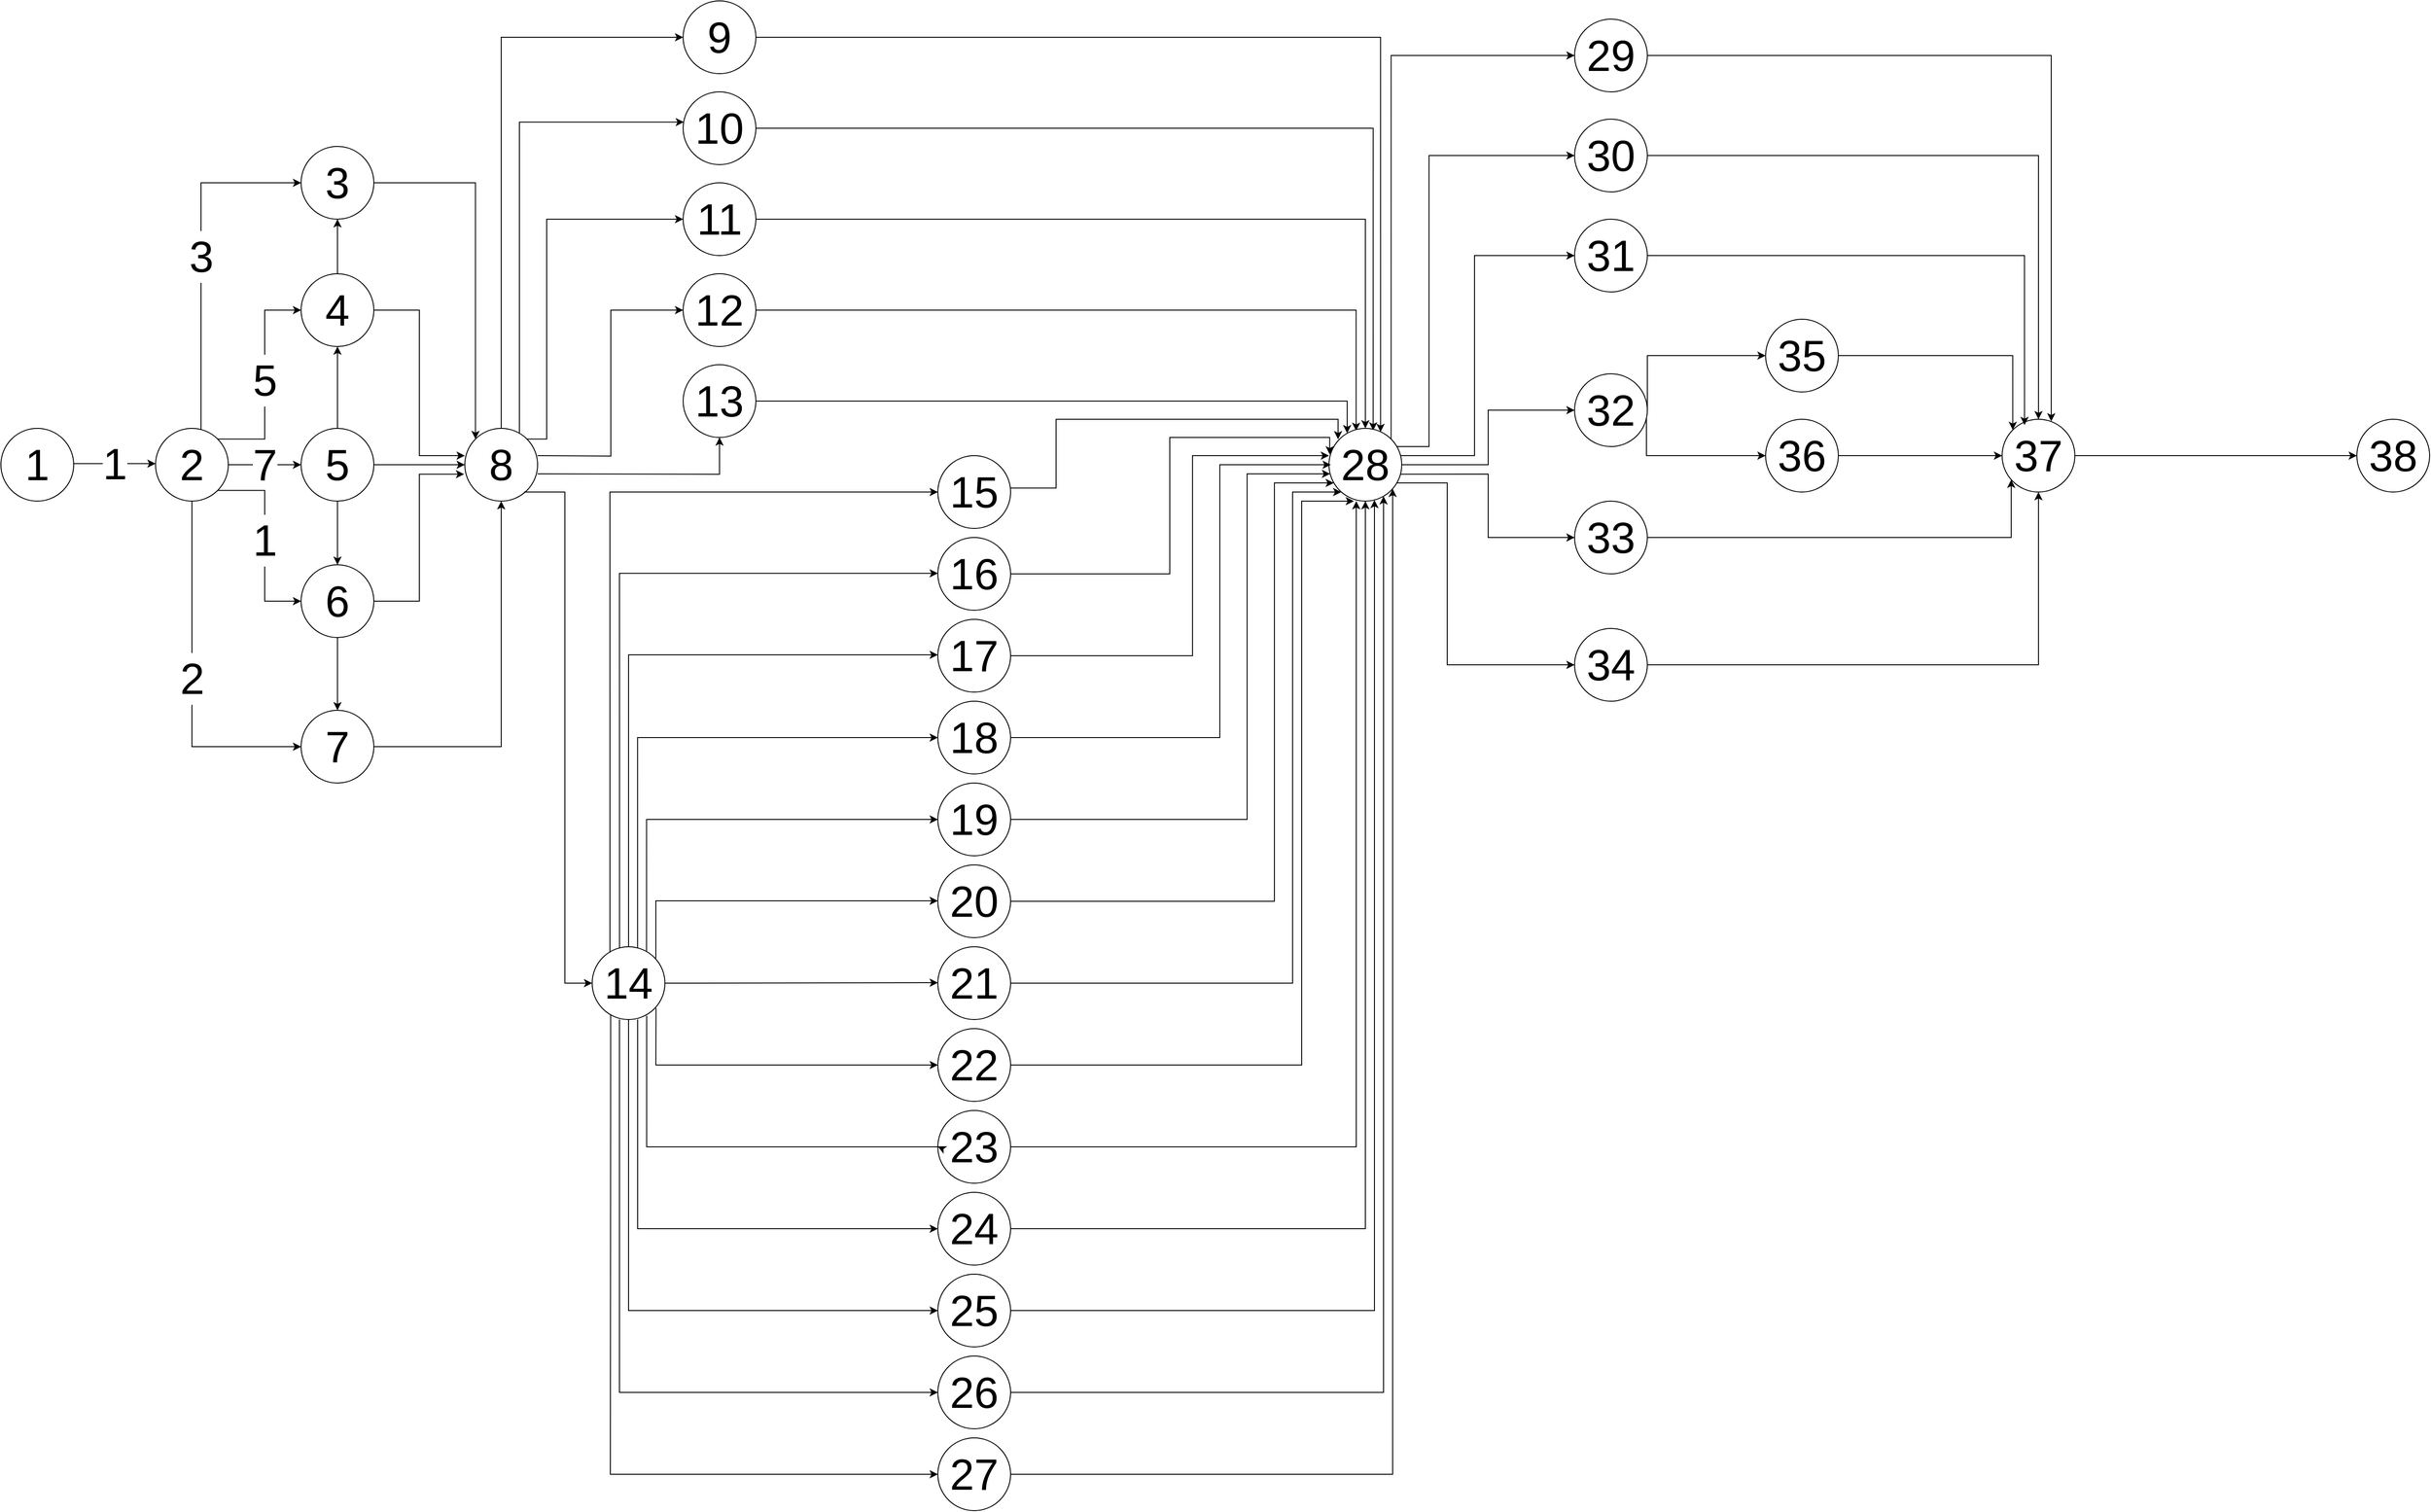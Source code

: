 <mxfile version="22.1.7" type="github">
  <diagram name="Page-1" id="XXb1IejKNrJXjLM5Afj6">
    <mxGraphModel dx="2333" dy="1204" grid="1" gridSize="10" guides="1" tooltips="1" connect="1" arrows="1" fold="1" page="1" pageScale="1" pageWidth="3300" pageHeight="4681" math="0" shadow="0">
      <root>
        <mxCell id="0" />
        <mxCell id="1" parent="0" />
        <mxCell id="Bg_qymxzV5IfsE4DtpFk-2" value="&lt;font style=&quot;font-size: 48px;&quot;&gt;1&lt;/font&gt;" style="endArrow=classic;html=1;rounded=0;" edge="1" parent="1">
          <mxGeometry width="50" height="50" relative="1" as="geometry">
            <mxPoint x="120" y="848.75" as="sourcePoint" />
            <mxPoint x="210" y="848.75" as="targetPoint" />
          </mxGeometry>
        </mxCell>
        <mxCell id="Bg_qymxzV5IfsE4DtpFk-1" value="&lt;font style=&quot;font-size: 48px;&quot;&gt;1&lt;/font&gt;" style="ellipse;whiteSpace=wrap;html=1;aspect=fixed;" vertex="1" parent="1">
          <mxGeometry x="40" y="810" width="80" height="80" as="geometry" />
        </mxCell>
        <mxCell id="Bg_qymxzV5IfsE4DtpFk-44" value="&lt;font style=&quot;font-size: 48px;&quot;&gt;7&lt;/font&gt;" style="edgeStyle=orthogonalEdgeStyle;rounded=0;orthogonalLoop=1;jettySize=auto;html=1;" edge="1" parent="1" source="Bg_qymxzV5IfsE4DtpFk-3" target="Bg_qymxzV5IfsE4DtpFk-39">
          <mxGeometry relative="1" as="geometry" />
        </mxCell>
        <mxCell id="Bg_qymxzV5IfsE4DtpFk-117" value="&lt;font style=&quot;font-size: 48px;&quot;&gt;3&lt;/font&gt;" style="edgeStyle=orthogonalEdgeStyle;rounded=0;orthogonalLoop=1;jettySize=auto;html=1;entryX=0;entryY=0.5;entryDx=0;entryDy=0;" edge="1" parent="1" source="Bg_qymxzV5IfsE4DtpFk-3" target="Bg_qymxzV5IfsE4DtpFk-41">
          <mxGeometry relative="1" as="geometry">
            <Array as="points">
              <mxPoint x="260" y="540" />
            </Array>
          </mxGeometry>
        </mxCell>
        <mxCell id="Bg_qymxzV5IfsE4DtpFk-118" value="&lt;font style=&quot;font-size: 48px;&quot;&gt;5&lt;/font&gt;" style="edgeStyle=orthogonalEdgeStyle;rounded=0;orthogonalLoop=1;jettySize=auto;html=1;exitX=1;exitY=0;exitDx=0;exitDy=0;entryX=0;entryY=0.5;entryDx=0;entryDy=0;" edge="1" parent="1" source="Bg_qymxzV5IfsE4DtpFk-3" target="Bg_qymxzV5IfsE4DtpFk-40">
          <mxGeometry relative="1" as="geometry" />
        </mxCell>
        <mxCell id="Bg_qymxzV5IfsE4DtpFk-119" value="&lt;font style=&quot;font-size: 48px;&quot;&gt;1&lt;/font&gt;" style="edgeStyle=orthogonalEdgeStyle;rounded=0;orthogonalLoop=1;jettySize=auto;html=1;exitX=1;exitY=1;exitDx=0;exitDy=0;entryX=0;entryY=0.5;entryDx=0;entryDy=0;" edge="1" parent="1" source="Bg_qymxzV5IfsE4DtpFk-3" target="Bg_qymxzV5IfsE4DtpFk-38">
          <mxGeometry relative="1" as="geometry" />
        </mxCell>
        <mxCell id="Bg_qymxzV5IfsE4DtpFk-120" value="&lt;font style=&quot;font-size: 48px;&quot;&gt;2&lt;/font&gt;" style="edgeStyle=orthogonalEdgeStyle;rounded=0;orthogonalLoop=1;jettySize=auto;html=1;exitX=0.5;exitY=1;exitDx=0;exitDy=0;entryX=0;entryY=0.5;entryDx=0;entryDy=0;" edge="1" parent="1" source="Bg_qymxzV5IfsE4DtpFk-3" target="Bg_qymxzV5IfsE4DtpFk-37">
          <mxGeometry relative="1" as="geometry" />
        </mxCell>
        <mxCell id="Bg_qymxzV5IfsE4DtpFk-3" value="&lt;font style=&quot;font-size: 48px;&quot;&gt;2&lt;/font&gt;" style="ellipse;whiteSpace=wrap;html=1;aspect=fixed;" vertex="1" parent="1">
          <mxGeometry x="210" y="810" width="80" height="80" as="geometry" />
        </mxCell>
        <mxCell id="Bg_qymxzV5IfsE4DtpFk-5" value="&lt;font style=&quot;font-size: 48px;&quot;&gt;38&lt;/font&gt;" style="ellipse;whiteSpace=wrap;html=1;aspect=fixed;" vertex="1" parent="1">
          <mxGeometry x="2630" y="800" width="80" height="80" as="geometry" />
        </mxCell>
        <mxCell id="Bg_qymxzV5IfsE4DtpFk-6" value="&lt;font style=&quot;font-size: 48px;&quot;&gt;29&lt;/font&gt;" style="ellipse;whiteSpace=wrap;html=1;aspect=fixed;" vertex="1" parent="1">
          <mxGeometry x="1770" y="360" width="80" height="80" as="geometry" />
        </mxCell>
        <mxCell id="Bg_qymxzV5IfsE4DtpFk-112" style="edgeStyle=orthogonalEdgeStyle;rounded=0;orthogonalLoop=1;jettySize=auto;html=1;entryX=0;entryY=0.5;entryDx=0;entryDy=0;" edge="1" parent="1" source="Bg_qymxzV5IfsE4DtpFk-7" target="Bg_qymxzV5IfsE4DtpFk-5">
          <mxGeometry relative="1" as="geometry" />
        </mxCell>
        <mxCell id="Bg_qymxzV5IfsE4DtpFk-7" value="&lt;font style=&quot;font-size: 48px;&quot;&gt;37&lt;/font&gt;" style="ellipse;whiteSpace=wrap;html=1;aspect=fixed;" vertex="1" parent="1">
          <mxGeometry x="2240" y="800" width="80" height="80" as="geometry" />
        </mxCell>
        <mxCell id="Bg_qymxzV5IfsE4DtpFk-111" style="edgeStyle=orthogonalEdgeStyle;rounded=0;orthogonalLoop=1;jettySize=auto;html=1;entryX=0;entryY=0.5;entryDx=0;entryDy=0;" edge="1" parent="1" source="Bg_qymxzV5IfsE4DtpFk-8" target="Bg_qymxzV5IfsE4DtpFk-7">
          <mxGeometry relative="1" as="geometry" />
        </mxCell>
        <mxCell id="Bg_qymxzV5IfsE4DtpFk-8" value="&lt;font style=&quot;font-size: 48px;&quot;&gt;36&lt;/font&gt;" style="ellipse;whiteSpace=wrap;html=1;aspect=fixed;" vertex="1" parent="1">
          <mxGeometry x="1980" y="800" width="80" height="80" as="geometry" />
        </mxCell>
        <mxCell id="Bg_qymxzV5IfsE4DtpFk-106" style="edgeStyle=orthogonalEdgeStyle;rounded=0;orthogonalLoop=1;jettySize=auto;html=1;entryX=0;entryY=0;entryDx=0;entryDy=0;" edge="1" parent="1" source="Bg_qymxzV5IfsE4DtpFk-9" target="Bg_qymxzV5IfsE4DtpFk-7">
          <mxGeometry relative="1" as="geometry" />
        </mxCell>
        <mxCell id="Bg_qymxzV5IfsE4DtpFk-9" value="&lt;font style=&quot;font-size: 48px;&quot;&gt;35&lt;/font&gt;" style="ellipse;whiteSpace=wrap;html=1;aspect=fixed;" vertex="1" parent="1">
          <mxGeometry x="1980" y="690" width="80" height="80" as="geometry" />
        </mxCell>
        <mxCell id="Bg_qymxzV5IfsE4DtpFk-10" value="&lt;font style=&quot;font-size: 48px;&quot;&gt;34&lt;/font&gt;" style="ellipse;whiteSpace=wrap;html=1;aspect=fixed;" vertex="1" parent="1">
          <mxGeometry x="1770" y="1030" width="80" height="80" as="geometry" />
        </mxCell>
        <mxCell id="Bg_qymxzV5IfsE4DtpFk-109" style="edgeStyle=orthogonalEdgeStyle;rounded=0;orthogonalLoop=1;jettySize=auto;html=1;" edge="1" parent="1" source="Bg_qymxzV5IfsE4DtpFk-11" target="Bg_qymxzV5IfsE4DtpFk-7">
          <mxGeometry relative="1" as="geometry">
            <Array as="points">
              <mxPoint x="2250" y="930" />
            </Array>
          </mxGeometry>
        </mxCell>
        <mxCell id="Bg_qymxzV5IfsE4DtpFk-11" value="&lt;font style=&quot;font-size: 48px;&quot;&gt;33&lt;/font&gt;" style="ellipse;whiteSpace=wrap;html=1;aspect=fixed;" vertex="1" parent="1">
          <mxGeometry x="1770" y="890" width="80" height="80" as="geometry" />
        </mxCell>
        <mxCell id="Bg_qymxzV5IfsE4DtpFk-101" style="edgeStyle=orthogonalEdgeStyle;rounded=0;orthogonalLoop=1;jettySize=auto;html=1;entryX=0;entryY=0.5;entryDx=0;entryDy=0;exitX=1;exitY=0.5;exitDx=0;exitDy=0;" edge="1" parent="1" source="Bg_qymxzV5IfsE4DtpFk-12" target="Bg_qymxzV5IfsE4DtpFk-9">
          <mxGeometry relative="1" as="geometry">
            <Array as="points">
              <mxPoint x="1850" y="730" />
            </Array>
          </mxGeometry>
        </mxCell>
        <mxCell id="Bg_qymxzV5IfsE4DtpFk-102" style="edgeStyle=orthogonalEdgeStyle;rounded=0;orthogonalLoop=1;jettySize=auto;html=1;entryX=0;entryY=0.5;entryDx=0;entryDy=0;exitX=1;exitY=0.5;exitDx=0;exitDy=0;" edge="1" parent="1" source="Bg_qymxzV5IfsE4DtpFk-12" target="Bg_qymxzV5IfsE4DtpFk-8">
          <mxGeometry relative="1" as="geometry">
            <Array as="points">
              <mxPoint x="1849" y="790" />
              <mxPoint x="1849" y="840" />
            </Array>
          </mxGeometry>
        </mxCell>
        <mxCell id="Bg_qymxzV5IfsE4DtpFk-12" value="&lt;font style=&quot;font-size: 48px;&quot;&gt;32&lt;/font&gt;" style="ellipse;whiteSpace=wrap;html=1;aspect=fixed;" vertex="1" parent="1">
          <mxGeometry x="1770" y="750" width="80" height="80" as="geometry" />
        </mxCell>
        <mxCell id="Bg_qymxzV5IfsE4DtpFk-13" value="&lt;font style=&quot;font-size: 48px;&quot;&gt;31&lt;/font&gt;" style="ellipse;whiteSpace=wrap;html=1;aspect=fixed;" vertex="1" parent="1">
          <mxGeometry x="1770" y="580" width="80" height="80" as="geometry" />
        </mxCell>
        <mxCell id="Bg_qymxzV5IfsE4DtpFk-104" style="edgeStyle=orthogonalEdgeStyle;rounded=0;orthogonalLoop=1;jettySize=auto;html=1;entryX=0.5;entryY=0;entryDx=0;entryDy=0;" edge="1" parent="1" source="Bg_qymxzV5IfsE4DtpFk-14" target="Bg_qymxzV5IfsE4DtpFk-7">
          <mxGeometry relative="1" as="geometry" />
        </mxCell>
        <mxCell id="Bg_qymxzV5IfsE4DtpFk-14" value="&lt;font style=&quot;font-size: 48px;&quot;&gt;30&lt;/font&gt;" style="ellipse;whiteSpace=wrap;html=1;aspect=fixed;" vertex="1" parent="1">
          <mxGeometry x="1770" y="470" width="80" height="80" as="geometry" />
        </mxCell>
        <mxCell id="Bg_qymxzV5IfsE4DtpFk-84" style="edgeStyle=orthogonalEdgeStyle;rounded=0;orthogonalLoop=1;jettySize=auto;html=1;" edge="1" parent="1" source="Bg_qymxzV5IfsE4DtpFk-15" target="Bg_qymxzV5IfsE4DtpFk-36">
          <mxGeometry relative="1" as="geometry">
            <mxPoint x="1540" y="885.077" as="targetPoint" />
            <Array as="points">
              <mxPoint x="1550" y="1780" />
            </Array>
          </mxGeometry>
        </mxCell>
        <mxCell id="Bg_qymxzV5IfsE4DtpFk-15" value="&lt;font style=&quot;font-size: 48px;&quot;&gt;25&lt;/font&gt;" style="ellipse;whiteSpace=wrap;html=1;aspect=fixed;" vertex="1" parent="1">
          <mxGeometry x="1070" y="1740" width="80" height="80" as="geometry" />
        </mxCell>
        <mxCell id="Bg_qymxzV5IfsE4DtpFk-82" style="edgeStyle=orthogonalEdgeStyle;rounded=0;orthogonalLoop=1;jettySize=auto;html=1;" edge="1" parent="1" source="Bg_qymxzV5IfsE4DtpFk-16" target="Bg_qymxzV5IfsE4DtpFk-36">
          <mxGeometry relative="1" as="geometry">
            <Array as="points">
              <mxPoint x="1570" y="1960" />
            </Array>
          </mxGeometry>
        </mxCell>
        <mxCell id="Bg_qymxzV5IfsE4DtpFk-16" value="&lt;font style=&quot;font-size: 48px;&quot;&gt;27&lt;/font&gt;" style="ellipse;whiteSpace=wrap;html=1;aspect=fixed;" vertex="1" parent="1">
          <mxGeometry x="1070" y="1920" width="80" height="80" as="geometry" />
        </mxCell>
        <mxCell id="Bg_qymxzV5IfsE4DtpFk-18" value="&lt;font style=&quot;font-size: 48px;&quot;&gt;26&lt;/font&gt;" style="ellipse;whiteSpace=wrap;html=1;aspect=fixed;" vertex="1" parent="1">
          <mxGeometry x="1070" y="1830" width="80" height="80" as="geometry" />
        </mxCell>
        <mxCell id="Bg_qymxzV5IfsE4DtpFk-85" style="edgeStyle=orthogonalEdgeStyle;rounded=0;orthogonalLoop=1;jettySize=auto;html=1;entryX=0.5;entryY=1;entryDx=0;entryDy=0;" edge="1" parent="1" source="Bg_qymxzV5IfsE4DtpFk-19" target="Bg_qymxzV5IfsE4DtpFk-36">
          <mxGeometry relative="1" as="geometry">
            <mxPoint x="1530" y="890.0" as="targetPoint" />
            <Array as="points">
              <mxPoint x="1540" y="1690" />
            </Array>
          </mxGeometry>
        </mxCell>
        <mxCell id="Bg_qymxzV5IfsE4DtpFk-19" value="&lt;font style=&quot;font-size: 48px;&quot;&gt;24&lt;/font&gt;" style="ellipse;whiteSpace=wrap;html=1;aspect=fixed;" vertex="1" parent="1">
          <mxGeometry x="1070" y="1650" width="80" height="80" as="geometry" />
        </mxCell>
        <mxCell id="Bg_qymxzV5IfsE4DtpFk-20" value="&lt;font style=&quot;font-size: 48px;&quot;&gt;23&lt;/font&gt;" style="ellipse;whiteSpace=wrap;html=1;aspect=fixed;" vertex="1" parent="1">
          <mxGeometry x="1070" y="1560" width="80" height="80" as="geometry" />
        </mxCell>
        <mxCell id="Bg_qymxzV5IfsE4DtpFk-21" value="&lt;font style=&quot;font-size: 48px;&quot;&gt;22&lt;/font&gt;" style="ellipse;whiteSpace=wrap;html=1;aspect=fixed;" vertex="1" parent="1">
          <mxGeometry x="1070" y="1470" width="80" height="80" as="geometry" />
        </mxCell>
        <mxCell id="Bg_qymxzV5IfsE4DtpFk-89" style="edgeStyle=orthogonalEdgeStyle;rounded=0;orthogonalLoop=1;jettySize=auto;html=1;" edge="1" parent="1" source="Bg_qymxzV5IfsE4DtpFk-22" target="Bg_qymxzV5IfsE4DtpFk-36">
          <mxGeometry relative="1" as="geometry">
            <mxPoint x="1470" y="910.0" as="targetPoint" />
            <Array as="points">
              <mxPoint x="1460" y="1420" />
              <mxPoint x="1460" y="880" />
            </Array>
          </mxGeometry>
        </mxCell>
        <mxCell id="Bg_qymxzV5IfsE4DtpFk-22" value="&lt;font style=&quot;font-size: 48px;&quot;&gt;21&lt;/font&gt;" style="ellipse;whiteSpace=wrap;html=1;aspect=fixed;" vertex="1" parent="1">
          <mxGeometry x="1070" y="1380" width="80" height="80" as="geometry" />
        </mxCell>
        <mxCell id="Bg_qymxzV5IfsE4DtpFk-23" value="&lt;font style=&quot;font-size: 48px;&quot;&gt;20&lt;/font&gt;" style="ellipse;whiteSpace=wrap;html=1;aspect=fixed;" vertex="1" parent="1">
          <mxGeometry x="1070" y="1290" width="80" height="80" as="geometry" />
        </mxCell>
        <mxCell id="Bg_qymxzV5IfsE4DtpFk-91" style="edgeStyle=orthogonalEdgeStyle;rounded=0;orthogonalLoop=1;jettySize=auto;html=1;" edge="1" parent="1" source="Bg_qymxzV5IfsE4DtpFk-24" target="Bg_qymxzV5IfsE4DtpFk-36">
          <mxGeometry relative="1" as="geometry">
            <Array as="points">
              <mxPoint x="1410" y="1240" />
              <mxPoint x="1410" y="860" />
            </Array>
          </mxGeometry>
        </mxCell>
        <mxCell id="Bg_qymxzV5IfsE4DtpFk-24" value="&lt;font style=&quot;font-size: 48px;&quot;&gt;19&lt;/font&gt;" style="ellipse;whiteSpace=wrap;html=1;aspect=fixed;" vertex="1" parent="1">
          <mxGeometry x="1070" y="1200" width="80" height="80" as="geometry" />
        </mxCell>
        <mxCell id="Bg_qymxzV5IfsE4DtpFk-25" value="&lt;font style=&quot;font-size: 48px;&quot;&gt;18&lt;/font&gt;" style="ellipse;whiteSpace=wrap;html=1;aspect=fixed;" vertex="1" parent="1">
          <mxGeometry x="1070" y="1110" width="80" height="80" as="geometry" />
        </mxCell>
        <mxCell id="Bg_qymxzV5IfsE4DtpFk-93" style="edgeStyle=orthogonalEdgeStyle;rounded=0;orthogonalLoop=1;jettySize=auto;html=1;entryX=0;entryY=0.375;entryDx=0;entryDy=0;entryPerimeter=0;" edge="1" parent="1" source="Bg_qymxzV5IfsE4DtpFk-26" target="Bg_qymxzV5IfsE4DtpFk-36">
          <mxGeometry relative="1" as="geometry">
            <mxPoint x="1490" y="860" as="targetPoint" />
            <Array as="points">
              <mxPoint x="1350" y="1060" />
              <mxPoint x="1350" y="840" />
            </Array>
          </mxGeometry>
        </mxCell>
        <mxCell id="Bg_qymxzV5IfsE4DtpFk-26" value="&lt;font style=&quot;font-size: 48px;&quot;&gt;17&lt;/font&gt;" style="ellipse;whiteSpace=wrap;html=1;aspect=fixed;" vertex="1" parent="1">
          <mxGeometry x="1070" y="1020" width="80" height="80" as="geometry" />
        </mxCell>
        <mxCell id="Bg_qymxzV5IfsE4DtpFk-81" style="edgeStyle=orthogonalEdgeStyle;rounded=0;orthogonalLoop=1;jettySize=auto;html=1;entryX=0.01;entryY=0.358;entryDx=0;entryDy=0;entryPerimeter=0;" edge="1" parent="1" source="Bg_qymxzV5IfsE4DtpFk-27" target="Bg_qymxzV5IfsE4DtpFk-36">
          <mxGeometry relative="1" as="geometry">
            <Array as="points">
              <mxPoint x="1325" y="970" />
              <mxPoint x="1325" y="820" />
              <mxPoint x="1501" y="820" />
            </Array>
          </mxGeometry>
        </mxCell>
        <mxCell id="Bg_qymxzV5IfsE4DtpFk-27" value="&lt;font style=&quot;font-size: 48px;&quot;&gt;16&lt;/font&gt;" style="ellipse;whiteSpace=wrap;html=1;aspect=fixed;" vertex="1" parent="1">
          <mxGeometry x="1070" y="930" width="80" height="80" as="geometry" />
        </mxCell>
        <mxCell id="Bg_qymxzV5IfsE4DtpFk-28" value="&lt;font style=&quot;font-size: 48px;&quot;&gt;15&lt;/font&gt;" style="ellipse;whiteSpace=wrap;html=1;aspect=fixed;" vertex="1" parent="1">
          <mxGeometry x="1070" y="840" width="80" height="80" as="geometry" />
        </mxCell>
        <mxCell id="Bg_qymxzV5IfsE4DtpFk-29" value="&lt;font style=&quot;font-size: 48px;&quot;&gt;8&lt;/font&gt;" style="ellipse;whiteSpace=wrap;html=1;aspect=fixed;" vertex="1" parent="1">
          <mxGeometry x="550" y="810" width="80" height="80" as="geometry" />
        </mxCell>
        <mxCell id="Bg_qymxzV5IfsE4DtpFk-30" value="&lt;font style=&quot;font-size: 48px;&quot;&gt;14&lt;/font&gt;" style="ellipse;whiteSpace=wrap;html=1;aspect=fixed;" vertex="1" parent="1">
          <mxGeometry x="690" y="1380" width="80" height="80" as="geometry" />
        </mxCell>
        <mxCell id="Bg_qymxzV5IfsE4DtpFk-75" style="edgeStyle=orthogonalEdgeStyle;rounded=0;orthogonalLoop=1;jettySize=auto;html=1;exitX=1;exitY=0.5;exitDx=0;exitDy=0;" edge="1" parent="1" source="Bg_qymxzV5IfsE4DtpFk-31" target="Bg_qymxzV5IfsE4DtpFk-36">
          <mxGeometry relative="1" as="geometry">
            <Array as="points">
              <mxPoint x="1520" y="780" />
            </Array>
          </mxGeometry>
        </mxCell>
        <mxCell id="Bg_qymxzV5IfsE4DtpFk-31" value="&lt;font style=&quot;font-size: 48px;&quot;&gt;13&lt;/font&gt;" style="ellipse;whiteSpace=wrap;html=1;aspect=fixed;" vertex="1" parent="1">
          <mxGeometry x="790" y="740" width="80" height="80" as="geometry" />
        </mxCell>
        <mxCell id="Bg_qymxzV5IfsE4DtpFk-77" style="edgeStyle=orthogonalEdgeStyle;rounded=0;orthogonalLoop=1;jettySize=auto;html=1;entryX=0.373;entryY=0.034;entryDx=0;entryDy=0;entryPerimeter=0;" edge="1" parent="1" source="Bg_qymxzV5IfsE4DtpFk-32" target="Bg_qymxzV5IfsE4DtpFk-36">
          <mxGeometry relative="1" as="geometry" />
        </mxCell>
        <mxCell id="Bg_qymxzV5IfsE4DtpFk-32" value="&lt;font style=&quot;font-size: 48px;&quot;&gt;12&lt;/font&gt;" style="ellipse;whiteSpace=wrap;html=1;aspect=fixed;" vertex="1" parent="1">
          <mxGeometry x="790" y="640" width="80" height="80" as="geometry" />
        </mxCell>
        <mxCell id="Bg_qymxzV5IfsE4DtpFk-78" style="edgeStyle=orthogonalEdgeStyle;rounded=0;orthogonalLoop=1;jettySize=auto;html=1;" edge="1" parent="1" source="Bg_qymxzV5IfsE4DtpFk-33" target="Bg_qymxzV5IfsE4DtpFk-36">
          <mxGeometry relative="1" as="geometry" />
        </mxCell>
        <mxCell id="Bg_qymxzV5IfsE4DtpFk-33" value="&lt;font style=&quot;font-size: 48px;&quot;&gt;11&lt;/font&gt;" style="ellipse;whiteSpace=wrap;html=1;aspect=fixed;" vertex="1" parent="1">
          <mxGeometry x="790" y="540" width="80" height="80" as="geometry" />
        </mxCell>
        <mxCell id="Bg_qymxzV5IfsE4DtpFk-79" style="edgeStyle=orthogonalEdgeStyle;rounded=0;orthogonalLoop=1;jettySize=auto;html=1;entryX=0.607;entryY=0.029;entryDx=0;entryDy=0;entryPerimeter=0;" edge="1" parent="1" source="Bg_qymxzV5IfsE4DtpFk-34" target="Bg_qymxzV5IfsE4DtpFk-36">
          <mxGeometry relative="1" as="geometry">
            <mxPoint x="1530" y="800.0" as="targetPoint" />
          </mxGeometry>
        </mxCell>
        <mxCell id="Bg_qymxzV5IfsE4DtpFk-34" value="&lt;font style=&quot;font-size: 48px;&quot;&gt;10&lt;/font&gt;" style="ellipse;whiteSpace=wrap;html=1;aspect=fixed;" vertex="1" parent="1">
          <mxGeometry x="790" y="440" width="80" height="80" as="geometry" />
        </mxCell>
        <mxCell id="Bg_qymxzV5IfsE4DtpFk-35" value="&lt;font style=&quot;font-size: 48px;&quot;&gt;9&lt;/font&gt;" style="ellipse;whiteSpace=wrap;html=1;aspect=fixed;" vertex="1" parent="1">
          <mxGeometry x="790" y="340" width="80" height="80" as="geometry" />
        </mxCell>
        <mxCell id="Bg_qymxzV5IfsE4DtpFk-94" style="edgeStyle=orthogonalEdgeStyle;rounded=0;orthogonalLoop=1;jettySize=auto;html=1;entryX=0;entryY=0.5;entryDx=0;entryDy=0;" edge="1" parent="1" source="Bg_qymxzV5IfsE4DtpFk-36" target="Bg_qymxzV5IfsE4DtpFk-12">
          <mxGeometry relative="1" as="geometry" />
        </mxCell>
        <mxCell id="Bg_qymxzV5IfsE4DtpFk-95" style="edgeStyle=orthogonalEdgeStyle;rounded=0;orthogonalLoop=1;jettySize=auto;html=1;exitX=1;exitY=0;exitDx=0;exitDy=0;entryX=0;entryY=0.5;entryDx=0;entryDy=0;" edge="1" parent="1" source="Bg_qymxzV5IfsE4DtpFk-36" target="Bg_qymxzV5IfsE4DtpFk-13">
          <mxGeometry relative="1" as="geometry">
            <Array as="points">
              <mxPoint x="1568" y="840" />
              <mxPoint x="1660" y="840" />
              <mxPoint x="1660" y="620" />
            </Array>
          </mxGeometry>
        </mxCell>
        <mxCell id="Bg_qymxzV5IfsE4DtpFk-98" style="edgeStyle=orthogonalEdgeStyle;rounded=0;orthogonalLoop=1;jettySize=auto;html=1;exitX=0.98;exitY=0.629;exitDx=0;exitDy=0;entryX=0;entryY=0.5;entryDx=0;entryDy=0;exitPerimeter=0;" edge="1" parent="1" source="Bg_qymxzV5IfsE4DtpFk-36" target="Bg_qymxzV5IfsE4DtpFk-11">
          <mxGeometry relative="1" as="geometry" />
        </mxCell>
        <mxCell id="Bg_qymxzV5IfsE4DtpFk-99" style="edgeStyle=orthogonalEdgeStyle;rounded=0;orthogonalLoop=1;jettySize=auto;html=1;entryX=0;entryY=0.5;entryDx=0;entryDy=0;" edge="1" parent="1" source="Bg_qymxzV5IfsE4DtpFk-36" target="Bg_qymxzV5IfsE4DtpFk-10">
          <mxGeometry relative="1" as="geometry">
            <Array as="points">
              <mxPoint x="1630" y="870" />
              <mxPoint x="1630" y="1070" />
            </Array>
          </mxGeometry>
        </mxCell>
        <mxCell id="Bg_qymxzV5IfsE4DtpFk-36" value="&lt;font style=&quot;font-size: 48px;&quot;&gt;28&lt;/font&gt;" style="ellipse;whiteSpace=wrap;html=1;aspect=fixed;" vertex="1" parent="1">
          <mxGeometry x="1500" y="810" width="80" height="80" as="geometry" />
        </mxCell>
        <mxCell id="Bg_qymxzV5IfsE4DtpFk-116" style="edgeStyle=orthogonalEdgeStyle;rounded=0;orthogonalLoop=1;jettySize=auto;html=1;entryX=0.5;entryY=1;entryDx=0;entryDy=0;" edge="1" parent="1" source="Bg_qymxzV5IfsE4DtpFk-37" target="Bg_qymxzV5IfsE4DtpFk-29">
          <mxGeometry relative="1" as="geometry" />
        </mxCell>
        <mxCell id="Bg_qymxzV5IfsE4DtpFk-37" value="&lt;font style=&quot;font-size: 48px;&quot;&gt;7&lt;/font&gt;" style="ellipse;whiteSpace=wrap;html=1;aspect=fixed;" vertex="1" parent="1">
          <mxGeometry x="370" y="1120" width="80" height="80" as="geometry" />
        </mxCell>
        <mxCell id="Bg_qymxzV5IfsE4DtpFk-48" value="" style="edgeStyle=orthogonalEdgeStyle;rounded=0;orthogonalLoop=1;jettySize=auto;html=1;" edge="1" parent="1" source="Bg_qymxzV5IfsE4DtpFk-38" target="Bg_qymxzV5IfsE4DtpFk-37">
          <mxGeometry relative="1" as="geometry" />
        </mxCell>
        <mxCell id="Bg_qymxzV5IfsE4DtpFk-38" value="&lt;font style=&quot;font-size: 48px;&quot;&gt;6&lt;/font&gt;" style="ellipse;whiteSpace=wrap;html=1;aspect=fixed;" vertex="1" parent="1">
          <mxGeometry x="370" y="960" width="80" height="80" as="geometry" />
        </mxCell>
        <mxCell id="Bg_qymxzV5IfsE4DtpFk-45" value="" style="edgeStyle=orthogonalEdgeStyle;rounded=0;orthogonalLoop=1;jettySize=auto;html=1;" edge="1" parent="1" source="Bg_qymxzV5IfsE4DtpFk-39" target="Bg_qymxzV5IfsE4DtpFk-40">
          <mxGeometry relative="1" as="geometry" />
        </mxCell>
        <mxCell id="Bg_qymxzV5IfsE4DtpFk-47" value="" style="edgeStyle=orthogonalEdgeStyle;rounded=0;orthogonalLoop=1;jettySize=auto;html=1;" edge="1" parent="1" source="Bg_qymxzV5IfsE4DtpFk-39" target="Bg_qymxzV5IfsE4DtpFk-38">
          <mxGeometry relative="1" as="geometry" />
        </mxCell>
        <mxCell id="Bg_qymxzV5IfsE4DtpFk-49" value="" style="edgeStyle=orthogonalEdgeStyle;rounded=0;orthogonalLoop=1;jettySize=auto;html=1;" edge="1" parent="1" source="Bg_qymxzV5IfsE4DtpFk-39" target="Bg_qymxzV5IfsE4DtpFk-29">
          <mxGeometry relative="1" as="geometry" />
        </mxCell>
        <mxCell id="Bg_qymxzV5IfsE4DtpFk-39" value="&lt;font style=&quot;font-size: 48px;&quot;&gt;5&lt;/font&gt;" style="ellipse;whiteSpace=wrap;html=1;aspect=fixed;" vertex="1" parent="1">
          <mxGeometry x="370" y="810" width="80" height="80" as="geometry" />
        </mxCell>
        <mxCell id="Bg_qymxzV5IfsE4DtpFk-46" value="" style="edgeStyle=orthogonalEdgeStyle;rounded=0;orthogonalLoop=1;jettySize=auto;html=1;" edge="1" parent="1" source="Bg_qymxzV5IfsE4DtpFk-40" target="Bg_qymxzV5IfsE4DtpFk-41">
          <mxGeometry relative="1" as="geometry" />
        </mxCell>
        <mxCell id="Bg_qymxzV5IfsE4DtpFk-40" value="&lt;font style=&quot;font-size: 48px;&quot;&gt;4&lt;/font&gt;" style="ellipse;whiteSpace=wrap;html=1;aspect=fixed;" vertex="1" parent="1">
          <mxGeometry x="370" y="640" width="80" height="80" as="geometry" />
        </mxCell>
        <mxCell id="Bg_qymxzV5IfsE4DtpFk-114" style="edgeStyle=orthogonalEdgeStyle;rounded=0;orthogonalLoop=1;jettySize=auto;html=1;entryX=0;entryY=0;entryDx=0;entryDy=0;" edge="1" parent="1" source="Bg_qymxzV5IfsE4DtpFk-41" target="Bg_qymxzV5IfsE4DtpFk-29">
          <mxGeometry relative="1" as="geometry" />
        </mxCell>
        <mxCell id="Bg_qymxzV5IfsE4DtpFk-41" value="&lt;font style=&quot;font-size: 48px;&quot;&gt;3&lt;/font&gt;" style="ellipse;whiteSpace=wrap;html=1;aspect=fixed;" vertex="1" parent="1">
          <mxGeometry x="370" y="500" width="80" height="80" as="geometry" />
        </mxCell>
        <mxCell id="Bg_qymxzV5IfsE4DtpFk-50" value="" style="edgeStyle=orthogonalEdgeStyle;rounded=0;orthogonalLoop=1;jettySize=auto;html=1;entryX=0;entryY=0.5;entryDx=0;entryDy=0;exitX=0.5;exitY=0;exitDx=0;exitDy=0;" edge="1" parent="1" source="Bg_qymxzV5IfsE4DtpFk-29" target="Bg_qymxzV5IfsE4DtpFk-35">
          <mxGeometry relative="1" as="geometry">
            <mxPoint x="580" y="804.16" as="sourcePoint" />
            <mxPoint x="780" y="385.83" as="targetPoint" />
            <Array as="points">
              <mxPoint x="590" y="380" />
            </Array>
          </mxGeometry>
        </mxCell>
        <mxCell id="Bg_qymxzV5IfsE4DtpFk-51" value="" style="edgeStyle=orthogonalEdgeStyle;rounded=0;orthogonalLoop=1;jettySize=auto;html=1;entryX=0;entryY=0.5;entryDx=0;entryDy=0;exitX=1;exitY=0;exitDx=0;exitDy=0;" edge="1" parent="1" source="Bg_qymxzV5IfsE4DtpFk-29" target="Bg_qymxzV5IfsE4DtpFk-33">
          <mxGeometry relative="1" as="geometry">
            <mxPoint x="610" y="808.33" as="sourcePoint" />
            <mxPoint x="710" y="808.33" as="targetPoint" />
            <Array as="points">
              <mxPoint x="640" y="822" />
              <mxPoint x="640" y="580" />
            </Array>
          </mxGeometry>
        </mxCell>
        <mxCell id="Bg_qymxzV5IfsE4DtpFk-52" value="" style="edgeStyle=orthogonalEdgeStyle;rounded=0;orthogonalLoop=1;jettySize=auto;html=1;entryX=0;entryY=0.5;entryDx=0;entryDy=0;" edge="1" parent="1" target="Bg_qymxzV5IfsE4DtpFk-32">
          <mxGeometry relative="1" as="geometry">
            <mxPoint x="630" y="840" as="sourcePoint" />
            <mxPoint x="730" y="840" as="targetPoint" />
          </mxGeometry>
        </mxCell>
        <mxCell id="Bg_qymxzV5IfsE4DtpFk-53" value="" style="edgeStyle=orthogonalEdgeStyle;rounded=0;orthogonalLoop=1;jettySize=auto;html=1;entryX=0.5;entryY=1;entryDx=0;entryDy=0;" edge="1" parent="1" target="Bg_qymxzV5IfsE4DtpFk-31">
          <mxGeometry relative="1" as="geometry">
            <mxPoint x="630" y="860" as="sourcePoint" />
            <mxPoint x="730" y="860" as="targetPoint" />
          </mxGeometry>
        </mxCell>
        <mxCell id="Bg_qymxzV5IfsE4DtpFk-54" value="" style="edgeStyle=orthogonalEdgeStyle;rounded=0;orthogonalLoop=1;jettySize=auto;html=1;entryX=0.01;entryY=0.415;entryDx=0;entryDy=0;entryPerimeter=0;" edge="1" parent="1" source="Bg_qymxzV5IfsE4DtpFk-29" target="Bg_qymxzV5IfsE4DtpFk-34">
          <mxGeometry relative="1" as="geometry">
            <mxPoint x="600" y="810" as="sourcePoint" />
            <mxPoint x="700" y="810" as="targetPoint" />
            <Array as="points">
              <mxPoint x="610" y="473" />
            </Array>
          </mxGeometry>
        </mxCell>
        <mxCell id="Bg_qymxzV5IfsE4DtpFk-55" value="" style="edgeStyle=orthogonalEdgeStyle;rounded=0;orthogonalLoop=1;jettySize=auto;html=1;exitX=0.813;exitY=0.875;exitDx=0;exitDy=0;exitPerimeter=0;entryX=0;entryY=0.5;entryDx=0;entryDy=0;" edge="1" parent="1" source="Bg_qymxzV5IfsE4DtpFk-29" target="Bg_qymxzV5IfsE4DtpFk-30">
          <mxGeometry relative="1" as="geometry">
            <mxPoint x="620" y="880" as="sourcePoint" />
            <mxPoint x="720" y="880" as="targetPoint" />
          </mxGeometry>
        </mxCell>
        <mxCell id="Bg_qymxzV5IfsE4DtpFk-56" value="" style="edgeStyle=orthogonalEdgeStyle;rounded=0;orthogonalLoop=1;jettySize=auto;html=1;entryX=0;entryY=0.5;entryDx=0;entryDy=0;exitX=0.244;exitY=0.079;exitDx=0;exitDy=0;exitPerimeter=0;" edge="1" parent="1" source="Bg_qymxzV5IfsE4DtpFk-30" target="Bg_qymxzV5IfsE4DtpFk-28">
          <mxGeometry relative="1" as="geometry">
            <mxPoint x="720" y="1380" as="sourcePoint" />
            <mxPoint x="820" y="1380" as="targetPoint" />
            <Array as="points">
              <mxPoint x="710" y="880" />
            </Array>
          </mxGeometry>
        </mxCell>
        <mxCell id="Bg_qymxzV5IfsE4DtpFk-57" value="" style="edgeStyle=orthogonalEdgeStyle;rounded=0;orthogonalLoop=1;jettySize=auto;html=1;exitX=0.624;exitY=0.014;exitDx=0;exitDy=0;exitPerimeter=0;" edge="1" parent="1" source="Bg_qymxzV5IfsE4DtpFk-30">
          <mxGeometry relative="1" as="geometry">
            <mxPoint x="740" y="1380" as="sourcePoint" />
            <mxPoint x="1070" y="1150" as="targetPoint" />
            <Array as="points">
              <mxPoint x="740" y="1150" />
            </Array>
          </mxGeometry>
        </mxCell>
        <mxCell id="Bg_qymxzV5IfsE4DtpFk-58" value="" style="edgeStyle=orthogonalEdgeStyle;rounded=0;orthogonalLoop=1;jettySize=auto;html=1;exitX=0.875;exitY=0.159;exitDx=0;exitDy=0;exitPerimeter=0;" edge="1" parent="1" source="Bg_qymxzV5IfsE4DtpFk-30">
          <mxGeometry relative="1" as="geometry">
            <mxPoint x="970" y="1329.52" as="sourcePoint" />
            <mxPoint x="1070" y="1329.52" as="targetPoint" />
            <Array as="points">
              <mxPoint x="760" y="1329" />
            </Array>
          </mxGeometry>
        </mxCell>
        <mxCell id="Bg_qymxzV5IfsE4DtpFk-59" value="" style="edgeStyle=orthogonalEdgeStyle;rounded=0;orthogonalLoop=1;jettySize=auto;html=1;exitX=0.747;exitY=0.069;exitDx=0;exitDy=0;exitPerimeter=0;" edge="1" parent="1" source="Bg_qymxzV5IfsE4DtpFk-30">
          <mxGeometry relative="1" as="geometry">
            <mxPoint x="970" y="1239.52" as="sourcePoint" />
            <mxPoint x="1070" y="1239.52" as="targetPoint" />
            <Array as="points">
              <mxPoint x="750" y="1240" />
              <mxPoint x="1070" y="1240" />
            </Array>
          </mxGeometry>
        </mxCell>
        <mxCell id="Bg_qymxzV5IfsE4DtpFk-60" value="" style="edgeStyle=orthogonalEdgeStyle;rounded=0;orthogonalLoop=1;jettySize=auto;html=1;exitX=1;exitY=0.5;exitDx=0;exitDy=0;" edge="1" parent="1" source="Bg_qymxzV5IfsE4DtpFk-30">
          <mxGeometry relative="1" as="geometry">
            <mxPoint x="970" y="1419.52" as="sourcePoint" />
            <mxPoint x="1070" y="1419.52" as="targetPoint" />
          </mxGeometry>
        </mxCell>
        <mxCell id="Bg_qymxzV5IfsE4DtpFk-61" value="" style="edgeStyle=orthogonalEdgeStyle;rounded=0;orthogonalLoop=1;jettySize=auto;html=1;exitX=0.5;exitY=0;exitDx=0;exitDy=0;entryX=0.125;entryY=0.488;entryDx=0;entryDy=0;entryPerimeter=0;" edge="1" parent="1" source="Bg_qymxzV5IfsE4DtpFk-30">
          <mxGeometry relative="1" as="geometry">
            <mxPoint x="748.284" y="1391.716" as="sourcePoint" />
            <mxPoint x="1070" y="1059.04" as="targetPoint" />
            <Array as="points">
              <mxPoint x="730" y="1380" />
              <mxPoint x="730" y="1059" />
            </Array>
          </mxGeometry>
        </mxCell>
        <mxCell id="Bg_qymxzV5IfsE4DtpFk-62" value="" style="edgeStyle=orthogonalEdgeStyle;rounded=0;orthogonalLoop=1;jettySize=auto;html=1;exitX=0.376;exitY=0.021;exitDx=0;exitDy=0;exitPerimeter=0;" edge="1" parent="1" source="Bg_qymxzV5IfsE4DtpFk-30">
          <mxGeometry relative="1" as="geometry">
            <mxPoint x="970" y="969.38" as="sourcePoint" />
            <mxPoint x="1070" y="969.38" as="targetPoint" />
            <Array as="points">
              <mxPoint x="720" y="1380" />
              <mxPoint x="720" y="969" />
            </Array>
          </mxGeometry>
        </mxCell>
        <mxCell id="Bg_qymxzV5IfsE4DtpFk-63" value="" style="edgeStyle=orthogonalEdgeStyle;rounded=0;orthogonalLoop=1;jettySize=auto;html=1;entryX=0;entryY=0.5;entryDx=0;entryDy=0;exitX=0.877;exitY=0.84;exitDx=0;exitDy=0;exitPerimeter=0;" edge="1" parent="1" source="Bg_qymxzV5IfsE4DtpFk-30" target="Bg_qymxzV5IfsE4DtpFk-21">
          <mxGeometry relative="1" as="geometry">
            <mxPoint x="760" y="1450" as="sourcePoint" />
            <mxPoint x="1046.11" y="1509.52" as="targetPoint" />
            <Array as="points">
              <mxPoint x="760" y="1450" />
              <mxPoint x="760" y="1450" />
              <mxPoint x="760" y="1510" />
            </Array>
          </mxGeometry>
        </mxCell>
        <mxCell id="Bg_qymxzV5IfsE4DtpFk-64" value="" style="edgeStyle=orthogonalEdgeStyle;rounded=0;orthogonalLoop=1;jettySize=auto;html=1;exitX=0.749;exitY=0.949;exitDx=0;exitDy=0;exitPerimeter=0;" edge="1" parent="1" source="Bg_qymxzV5IfsE4DtpFk-30">
          <mxGeometry relative="1" as="geometry">
            <mxPoint x="970" y="1599.52" as="sourcePoint" />
            <mxPoint x="1070" y="1599.52" as="targetPoint" />
            <Array as="points">
              <mxPoint x="750" y="1600" />
              <mxPoint x="1071" y="1600" />
            </Array>
          </mxGeometry>
        </mxCell>
        <mxCell id="Bg_qymxzV5IfsE4DtpFk-71" value="" style="edgeStyle=orthogonalEdgeStyle;rounded=0;orthogonalLoop=1;jettySize=auto;html=1;exitX=0.749;exitY=0.949;exitDx=0;exitDy=0;exitPerimeter=0;entryX=0;entryY=0.5;entryDx=0;entryDy=0;" edge="1" parent="1" target="Bg_qymxzV5IfsE4DtpFk-19">
          <mxGeometry relative="1" as="geometry">
            <mxPoint x="740" y="1460" as="sourcePoint" />
            <mxPoint x="1060" y="1603.52" as="targetPoint" />
            <Array as="points">
              <mxPoint x="740" y="1690" />
            </Array>
          </mxGeometry>
        </mxCell>
        <mxCell id="Bg_qymxzV5IfsE4DtpFk-72" value="" style="edgeStyle=orthogonalEdgeStyle;rounded=0;orthogonalLoop=1;jettySize=auto;html=1;entryX=0;entryY=0.5;entryDx=0;entryDy=0;exitX=0.5;exitY=1;exitDx=0;exitDy=0;" edge="1" parent="1" source="Bg_qymxzV5IfsE4DtpFk-30">
          <mxGeometry relative="1" as="geometry">
            <mxPoint x="730" y="1510" as="sourcePoint" />
            <mxPoint x="1070" y="1780" as="targetPoint" />
            <Array as="points">
              <mxPoint x="730" y="1780" />
            </Array>
          </mxGeometry>
        </mxCell>
        <mxCell id="Bg_qymxzV5IfsE4DtpFk-73" value="" style="edgeStyle=orthogonalEdgeStyle;rounded=0;orthogonalLoop=1;jettySize=auto;html=1;entryX=0;entryY=0.5;entryDx=0;entryDy=0;" edge="1" parent="1" target="Bg_qymxzV5IfsE4DtpFk-18">
          <mxGeometry relative="1" as="geometry">
            <mxPoint x="720" y="1460" as="sourcePoint" />
            <mxPoint x="1060" y="1830" as="targetPoint" />
            <Array as="points">
              <mxPoint x="720" y="1870" />
            </Array>
          </mxGeometry>
        </mxCell>
        <mxCell id="Bg_qymxzV5IfsE4DtpFk-74" value="" style="edgeStyle=orthogonalEdgeStyle;rounded=0;orthogonalLoop=1;jettySize=auto;html=1;entryX=0;entryY=0.5;entryDx=0;entryDy=0;exitX=0.254;exitY=0.933;exitDx=0;exitDy=0;exitPerimeter=0;" edge="1" parent="1" source="Bg_qymxzV5IfsE4DtpFk-30" target="Bg_qymxzV5IfsE4DtpFk-16">
          <mxGeometry relative="1" as="geometry">
            <mxPoint x="700" y="1550" as="sourcePoint" />
            <mxPoint x="1050" y="1960" as="targetPoint" />
            <Array as="points">
              <mxPoint x="710" y="1550" />
              <mxPoint x="710" y="1960" />
            </Array>
          </mxGeometry>
        </mxCell>
        <mxCell id="Bg_qymxzV5IfsE4DtpFk-76" style="edgeStyle=orthogonalEdgeStyle;rounded=0;orthogonalLoop=1;jettySize=auto;html=1;exitX=1;exitY=0.5;exitDx=0;exitDy=0;" edge="1" parent="1">
          <mxGeometry relative="1" as="geometry">
            <mxPoint x="1150" y="875.62" as="sourcePoint" />
            <mxPoint x="1510" y="822" as="targetPoint" />
            <Array as="points">
              <mxPoint x="1200" y="876" />
              <mxPoint x="1200" y="800" />
              <mxPoint x="1510" y="800" />
              <mxPoint x="1510" y="822" />
            </Array>
          </mxGeometry>
        </mxCell>
        <mxCell id="Bg_qymxzV5IfsE4DtpFk-80" style="edgeStyle=orthogonalEdgeStyle;rounded=0;orthogonalLoop=1;jettySize=auto;html=1;entryX=0.709;entryY=0.05;entryDx=0;entryDy=0;entryPerimeter=0;" edge="1" parent="1" source="Bg_qymxzV5IfsE4DtpFk-35" target="Bg_qymxzV5IfsE4DtpFk-36">
          <mxGeometry relative="1" as="geometry" />
        </mxCell>
        <mxCell id="Bg_qymxzV5IfsE4DtpFk-83" style="edgeStyle=orthogonalEdgeStyle;rounded=0;orthogonalLoop=1;jettySize=auto;html=1;" edge="1" parent="1" source="Bg_qymxzV5IfsE4DtpFk-18" target="Bg_qymxzV5IfsE4DtpFk-36">
          <mxGeometry relative="1" as="geometry">
            <Array as="points">
              <mxPoint x="1560" y="1870" />
            </Array>
          </mxGeometry>
        </mxCell>
        <mxCell id="Bg_qymxzV5IfsE4DtpFk-87" style="edgeStyle=orthogonalEdgeStyle;rounded=0;orthogonalLoop=1;jettySize=auto;html=1;" edge="1" parent="1" source="Bg_qymxzV5IfsE4DtpFk-20">
          <mxGeometry relative="1" as="geometry">
            <mxPoint x="1530" y="890" as="targetPoint" />
            <Array as="points">
              <mxPoint x="1530" y="1600" />
              <mxPoint x="1530" y="890" />
            </Array>
          </mxGeometry>
        </mxCell>
        <mxCell id="Bg_qymxzV5IfsE4DtpFk-88" style="edgeStyle=orthogonalEdgeStyle;rounded=0;orthogonalLoop=1;jettySize=auto;html=1;entryX=0.343;entryY=1;entryDx=0;entryDy=0;entryPerimeter=0;" edge="1" parent="1" source="Bg_qymxzV5IfsE4DtpFk-21" target="Bg_qymxzV5IfsE4DtpFk-36">
          <mxGeometry relative="1" as="geometry">
            <Array as="points">
              <mxPoint x="1470" y="1510" />
              <mxPoint x="1470" y="890" />
            </Array>
          </mxGeometry>
        </mxCell>
        <mxCell id="Bg_qymxzV5IfsE4DtpFk-90" style="edgeStyle=orthogonalEdgeStyle;rounded=0;orthogonalLoop=1;jettySize=auto;html=1;" edge="1" parent="1" source="Bg_qymxzV5IfsE4DtpFk-23" target="Bg_qymxzV5IfsE4DtpFk-36">
          <mxGeometry relative="1" as="geometry">
            <Array as="points">
              <mxPoint x="1440" y="1330" />
              <mxPoint x="1440" y="870" />
            </Array>
          </mxGeometry>
        </mxCell>
        <mxCell id="Bg_qymxzV5IfsE4DtpFk-92" style="edgeStyle=orthogonalEdgeStyle;rounded=0;orthogonalLoop=1;jettySize=auto;html=1;" edge="1" parent="1" source="Bg_qymxzV5IfsE4DtpFk-25">
          <mxGeometry relative="1" as="geometry">
            <mxPoint x="1502" y="850" as="targetPoint" />
            <Array as="points">
              <mxPoint x="1380" y="1150" />
              <mxPoint x="1380" y="850" />
              <mxPoint x="1502" y="850" />
            </Array>
          </mxGeometry>
        </mxCell>
        <mxCell id="Bg_qymxzV5IfsE4DtpFk-96" style="edgeStyle=orthogonalEdgeStyle;rounded=0;orthogonalLoop=1;jettySize=auto;html=1;exitX=1;exitY=0;exitDx=0;exitDy=0;entryX=0;entryY=0.5;entryDx=0;entryDy=0;" edge="1" parent="1" source="Bg_qymxzV5IfsE4DtpFk-36">
          <mxGeometry relative="1" as="geometry">
            <mxPoint x="1568" y="602" as="sourcePoint" />
            <mxPoint x="1770" y="400" as="targetPoint" />
            <Array as="points">
              <mxPoint x="1568" y="400" />
            </Array>
          </mxGeometry>
        </mxCell>
        <mxCell id="Bg_qymxzV5IfsE4DtpFk-97" style="edgeStyle=orthogonalEdgeStyle;rounded=0;orthogonalLoop=1;jettySize=auto;html=1;entryX=0;entryY=0.5;entryDx=0;entryDy=0;" edge="1" parent="1" source="Bg_qymxzV5IfsE4DtpFk-36">
          <mxGeometry relative="1" as="geometry">
            <mxPoint x="1568" y="712" as="sourcePoint" />
            <mxPoint x="1770" y="510" as="targetPoint" />
            <Array as="points">
              <mxPoint x="1610" y="830" />
              <mxPoint x="1610" y="510" />
            </Array>
          </mxGeometry>
        </mxCell>
        <mxCell id="Bg_qymxzV5IfsE4DtpFk-103" style="edgeStyle=orthogonalEdgeStyle;rounded=0;orthogonalLoop=1;jettySize=auto;html=1;entryX=0.675;entryY=0.029;entryDx=0;entryDy=0;entryPerimeter=0;" edge="1" parent="1" source="Bg_qymxzV5IfsE4DtpFk-6" target="Bg_qymxzV5IfsE4DtpFk-7">
          <mxGeometry relative="1" as="geometry" />
        </mxCell>
        <mxCell id="Bg_qymxzV5IfsE4DtpFk-105" style="edgeStyle=orthogonalEdgeStyle;rounded=0;orthogonalLoop=1;jettySize=auto;html=1;entryX=0.308;entryY=0.079;entryDx=0;entryDy=0;entryPerimeter=0;" edge="1" parent="1" source="Bg_qymxzV5IfsE4DtpFk-13" target="Bg_qymxzV5IfsE4DtpFk-7">
          <mxGeometry relative="1" as="geometry" />
        </mxCell>
        <mxCell id="Bg_qymxzV5IfsE4DtpFk-110" style="edgeStyle=orthogonalEdgeStyle;rounded=0;orthogonalLoop=1;jettySize=auto;html=1;" edge="1" parent="1" source="Bg_qymxzV5IfsE4DtpFk-10" target="Bg_qymxzV5IfsE4DtpFk-7">
          <mxGeometry relative="1" as="geometry">
            <Array as="points">
              <mxPoint x="2280" y="1070" />
            </Array>
          </mxGeometry>
        </mxCell>
        <mxCell id="Bg_qymxzV5IfsE4DtpFk-113" style="edgeStyle=orthogonalEdgeStyle;rounded=0;orthogonalLoop=1;jettySize=auto;html=1;entryX=0;entryY=0.375;entryDx=0;entryDy=0;entryPerimeter=0;" edge="1" parent="1" source="Bg_qymxzV5IfsE4DtpFk-40" target="Bg_qymxzV5IfsE4DtpFk-29">
          <mxGeometry relative="1" as="geometry" />
        </mxCell>
        <mxCell id="Bg_qymxzV5IfsE4DtpFk-115" style="edgeStyle=orthogonalEdgeStyle;rounded=0;orthogonalLoop=1;jettySize=auto;html=1;entryX=-0.01;entryY=0.63;entryDx=0;entryDy=0;entryPerimeter=0;" edge="1" parent="1" source="Bg_qymxzV5IfsE4DtpFk-38" target="Bg_qymxzV5IfsE4DtpFk-29">
          <mxGeometry relative="1" as="geometry" />
        </mxCell>
      </root>
    </mxGraphModel>
  </diagram>
</mxfile>
